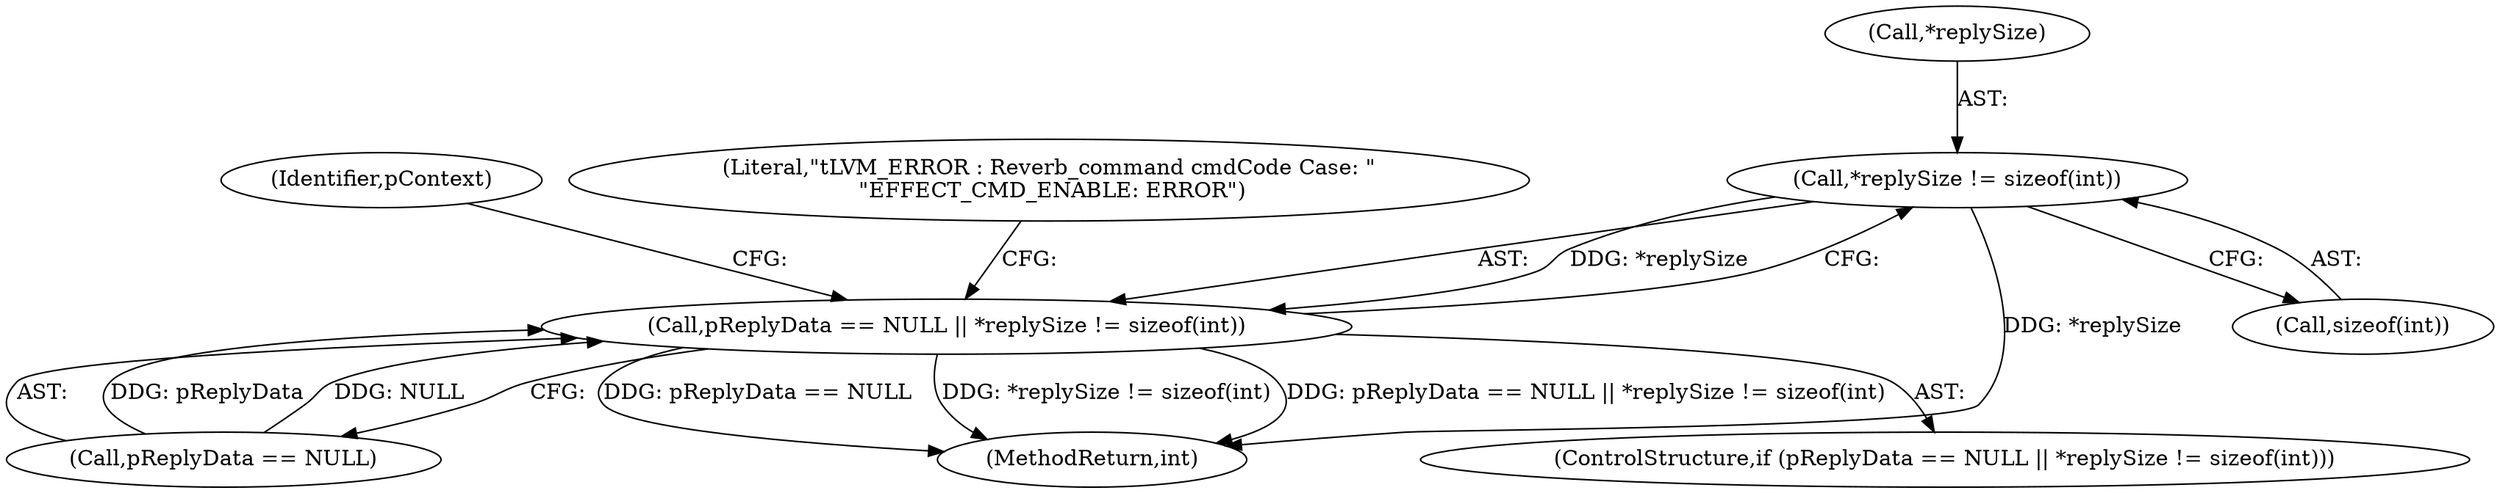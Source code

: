 digraph "0_Android_f490fc335772a9b14e78997486f4a572b0594c04_0@API" {
"1000454" [label="(Call,*replySize != sizeof(int))"];
"1000450" [label="(Call,pReplyData == NULL || *replySize != sizeof(int))"];
"1000450" [label="(Call,pReplyData == NULL || *replySize != sizeof(int))"];
"1000468" [label="(Identifier,pContext)"];
"1000455" [label="(Call,*replySize)"];
"1000461" [label="(Literal,\"\tLVM_ERROR : Reverb_command cmdCode Case: \"\n \"EFFECT_CMD_ENABLE: ERROR\")"];
"1000688" [label="(MethodReturn,int)"];
"1000451" [label="(Call,pReplyData == NULL)"];
"1000449" [label="(ControlStructure,if (pReplyData == NULL || *replySize != sizeof(int)))"];
"1000454" [label="(Call,*replySize != sizeof(int))"];
"1000457" [label="(Call,sizeof(int))"];
"1000454" -> "1000450"  [label="AST: "];
"1000454" -> "1000457"  [label="CFG: "];
"1000455" -> "1000454"  [label="AST: "];
"1000457" -> "1000454"  [label="AST: "];
"1000450" -> "1000454"  [label="CFG: "];
"1000454" -> "1000688"  [label="DDG: *replySize"];
"1000454" -> "1000450"  [label="DDG: *replySize"];
"1000450" -> "1000449"  [label="AST: "];
"1000450" -> "1000451"  [label="CFG: "];
"1000451" -> "1000450"  [label="AST: "];
"1000461" -> "1000450"  [label="CFG: "];
"1000468" -> "1000450"  [label="CFG: "];
"1000450" -> "1000688"  [label="DDG: pReplyData == NULL || *replySize != sizeof(int)"];
"1000450" -> "1000688"  [label="DDG: pReplyData == NULL"];
"1000450" -> "1000688"  [label="DDG: *replySize != sizeof(int)"];
"1000451" -> "1000450"  [label="DDG: pReplyData"];
"1000451" -> "1000450"  [label="DDG: NULL"];
}
